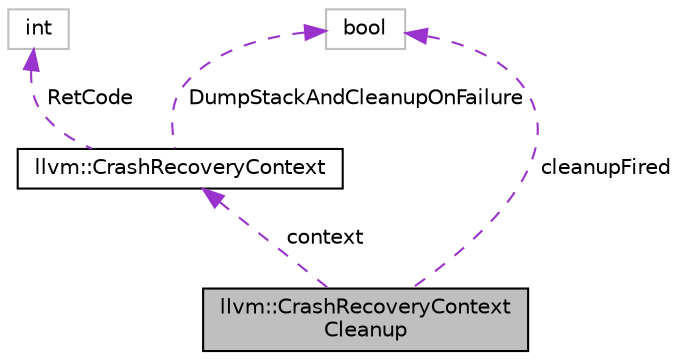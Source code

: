 digraph "llvm::CrashRecoveryContextCleanup"
{
 // LATEX_PDF_SIZE
  bgcolor="transparent";
  edge [fontname="Helvetica",fontsize="10",labelfontname="Helvetica",labelfontsize="10"];
  node [fontname="Helvetica",fontsize="10",shape=record];
  Node1 [label="llvm::CrashRecoveryContext\lCleanup",height=0.2,width=0.4,color="black", fillcolor="grey75", style="filled", fontcolor="black",tooltip="Abstract base class of cleanup handlers."];
  Node2 -> Node1 [dir="back",color="darkorchid3",fontsize="10",style="dashed",label=" context" ,fontname="Helvetica"];
  Node2 [label="llvm::CrashRecoveryContext",height=0.2,width=0.4,color="black",URL="$classllvm_1_1CrashRecoveryContext.html",tooltip="Crash recovery helper object."];
  Node3 -> Node2 [dir="back",color="darkorchid3",fontsize="10",style="dashed",label=" RetCode" ,fontname="Helvetica"];
  Node3 [label="int",height=0.2,width=0.4,color="grey75",tooltip=" "];
  Node4 -> Node2 [dir="back",color="darkorchid3",fontsize="10",style="dashed",label=" DumpStackAndCleanupOnFailure" ,fontname="Helvetica"];
  Node4 [label="bool",height=0.2,width=0.4,color="grey75",tooltip=" "];
  Node4 -> Node1 [dir="back",color="darkorchid3",fontsize="10",style="dashed",label=" cleanupFired" ,fontname="Helvetica"];
}
